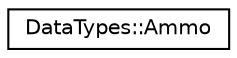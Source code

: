 digraph "Graphical Class Hierarchy"
{
 // LATEX_PDF_SIZE
  edge [fontname="Helvetica",fontsize="10",labelfontname="Helvetica",labelfontsize="10"];
  node [fontname="Helvetica",fontsize="10",shape=record];
  rankdir="LR";
  Node0 [label="DataTypes::Ammo",height=0.2,width=0.4,color="black", fillcolor="white", style="filled",URL="$structDataTypes_1_1Ammo.html",tooltip=" "];
}
